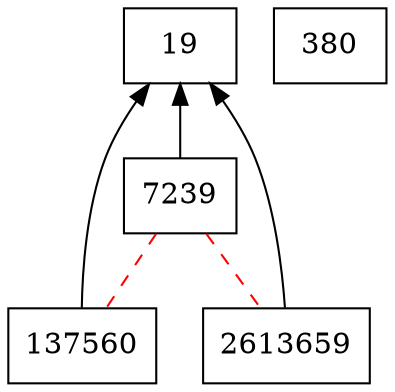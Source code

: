 digraph {

T19 [align = center, shape = box, label = "19"];
T380 [align = center, shape = box, label = "380"];
T7239 [align = center, shape = box, label = "7239"];
T137560 [align = center, shape = box, label = "137560"];
T2613659 [align = center, shape = box, label = "2613659"];

T19 -> T7239 [dir = back];
T19 -> T137560 [dir = back];
T19 -> T2613659 [dir = back];

T7239 -> T137560 [dir = none, style = dashed, color = red];
T7239 -> T2613659 [dir = none, style = dashed, color = red];
}

